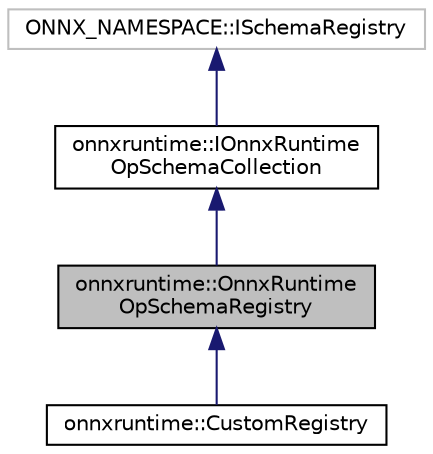 digraph "onnxruntime::OnnxRuntimeOpSchemaRegistry"
{
  edge [fontname="Helvetica",fontsize="10",labelfontname="Helvetica",labelfontsize="10"];
  node [fontname="Helvetica",fontsize="10",shape=record];
  Node0 [label="onnxruntime::OnnxRuntime\lOpSchemaRegistry",height=0.2,width=0.4,color="black", fillcolor="grey75", style="filled", fontcolor="black"];
  Node1 -> Node0 [dir="back",color="midnightblue",fontsize="10",style="solid",fontname="Helvetica"];
  Node1 [label="onnxruntime::IOnnxRuntime\lOpSchemaCollection",height=0.2,width=0.4,color="black", fillcolor="white", style="filled",URL="$classonnxruntime_1_1IOnnxRuntimeOpSchemaCollection.html"];
  Node2 -> Node1 [dir="back",color="midnightblue",fontsize="10",style="solid",fontname="Helvetica"];
  Node2 [label="ONNX_NAMESPACE::ISchemaRegistry",height=0.2,width=0.4,color="grey75", fillcolor="white", style="filled"];
  Node0 -> Node3 [dir="back",color="midnightblue",fontsize="10",style="solid",fontname="Helvetica"];
  Node3 [label="onnxruntime::CustomRegistry",height=0.2,width=0.4,color="black", fillcolor="white", style="filled",URL="$classonnxruntime_1_1CustomRegistry.html"];
}
